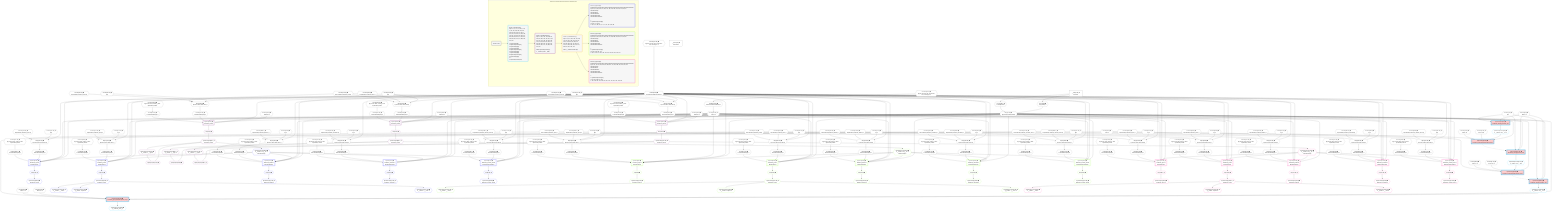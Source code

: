 %%{init: {'themeVariables': { 'fontSize': '12px'}}}%%
graph TD
    classDef path fill:#eee,stroke:#000,color:#000
    classDef plan fill:#fff,stroke-width:1px,color:#000
    classDef itemplan fill:#fff,stroke-width:2px,color:#000
    classDef unbatchedplan fill:#dff,stroke-width:1px,color:#000
    classDef sideeffectplan fill:#fcc,stroke-width:2px,color:#000
    classDef bucket fill:#f6f6f6,color:#000,stroke-width:2px,text-align:left


    %% plan dependencies
    Object160{{"Object[160∈0] ➊<br />ᐸ{reverse,orders,alias,codec}ᐳ"}}:::plan
    Lambda152{{"Lambda[152∈0] ➊<br />ᐸcalculateShouldReverseOrderᐳ"}}:::plan
    Constant157{{"Constant[157∈0] ➊<br />ᐸ[]ᐳ"}}:::plan
    Constant158{{"Constant[158∈0] ➊<br />ᐸsql.identifier(”relational_topics”)ᐳ"}}:::plan
    Constant159{{"Constant[159∈0] ➊<br />ᐸRecordCodec(relational_topics)ᐳ"}}:::plan
    Lambda152 & Constant157 & Constant158 & Constant159 --> Object160
    Object175{{"Object[175∈0] ➊<br />ᐸ{reverse,orders,alias,codec}ᐳ"}}:::plan
    Constant172{{"Constant[172∈0] ➊<br />ᐸ[]ᐳ"}}:::plan
    Constant173{{"Constant[173∈0] ➊<br />ᐸsql.identifier(”relational_posts”)ᐳ"}}:::plan
    Constant174{{"Constant[174∈0] ➊<br />ᐸRecordCodec(relational_posts)ᐳ"}}:::plan
    Lambda152 & Constant172 & Constant173 & Constant174 --> Object175
    Object190{{"Object[190∈0] ➊<br />ᐸ{reverse,orders,alias,codec}ᐳ"}}:::plan
    Constant187{{"Constant[187∈0] ➊<br />ᐸ[]ᐳ"}}:::plan
    Constant188{{"Constant[188∈0] ➊<br />ᐸsql.identifier(”relational_dividers”)ᐳ"}}:::plan
    Constant189{{"Constant[189∈0] ➊<br />ᐸRecordCodec(relational_dividers)ᐳ"}}:::plan
    Lambda152 & Constant187 & Constant188 & Constant189 --> Object190
    Object205{{"Object[205∈0] ➊<br />ᐸ{reverse,orders,alias,codec}ᐳ"}}:::plan
    Constant202{{"Constant[202∈0] ➊<br />ᐸ[]ᐳ"}}:::plan
    Constant203{{"Constant[203∈0] ➊<br />ᐸsql.identifier(”relational_checklists”)ᐳ"}}:::plan
    Constant204{{"Constant[204∈0] ➊<br />ᐸRecordCodec(relational_checklists)ᐳ"}}:::plan
    Lambda152 & Constant202 & Constant203 & Constant204 --> Object205
    Object220{{"Object[220∈0] ➊<br />ᐸ{reverse,orders,alias,codec}ᐳ"}}:::plan
    Constant217{{"Constant[217∈0] ➊<br />ᐸ[]ᐳ"}}:::plan
    Constant218{{"Constant[218∈0] ➊<br />ᐸsql.identifier(”relational_checklist_items”)ᐳ"}}:::plan
    Constant219{{"Constant[219∈0] ➊<br />ᐸRecordCodec(relational_checklist_items)ᐳ"}}:::plan
    Lambda152 & Constant217 & Constant218 & Constant219 --> Object220
    Object235{{"Object[235∈0] ➊<br />ᐸ{reverse,orders,alias,codec}ᐳ"}}:::plan
    Constant232{{"Constant[232∈0] ➊<br />ᐸ[]ᐳ"}}:::plan
    Constant233{{"Constant[233∈0] ➊<br />ᐸsql.identifier(”relational_items”)ᐳ"}}:::plan
    Constant234{{"Constant[234∈0] ➊<br />ᐸRecordCodec(relational_items)ᐳ"}}:::plan
    Lambda152 & Constant232 & Constant233 & Constant234 --> Object235
    Object250{{"Object[250∈0] ➊<br />ᐸ{reverse,orders,alias,codec}ᐳ"}}:::plan
    Constant247{{"Constant[247∈0] ➊<br />ᐸ[]ᐳ"}}:::plan
    Constant248{{"Constant[248∈0] ➊<br />ᐸsql.identifier(”relational_topics”)ᐳ"}}:::plan
    Lambda152 & Constant247 & Constant248 & Constant159 --> Object250
    Object265{{"Object[265∈0] ➊<br />ᐸ{reverse,orders,alias,codec}ᐳ"}}:::plan
    Constant262{{"Constant[262∈0] ➊<br />ᐸ[]ᐳ"}}:::plan
    Constant263{{"Constant[263∈0] ➊<br />ᐸsql.identifier(”relational_posts”)ᐳ"}}:::plan
    Lambda152 & Constant262 & Constant263 & Constant174 --> Object265
    Object280{{"Object[280∈0] ➊<br />ᐸ{reverse,orders,alias,codec}ᐳ"}}:::plan
    Constant277{{"Constant[277∈0] ➊<br />ᐸ[]ᐳ"}}:::plan
    Constant278{{"Constant[278∈0] ➊<br />ᐸsql.identifier(”relational_dividers”)ᐳ"}}:::plan
    Lambda152 & Constant277 & Constant278 & Constant189 --> Object280
    Object295{{"Object[295∈0] ➊<br />ᐸ{reverse,orders,alias,codec}ᐳ"}}:::plan
    Constant292{{"Constant[292∈0] ➊<br />ᐸ[]ᐳ"}}:::plan
    Constant293{{"Constant[293∈0] ➊<br />ᐸsql.identifier(”relational_checklists”)ᐳ"}}:::plan
    Lambda152 & Constant292 & Constant293 & Constant204 --> Object295
    Object310{{"Object[310∈0] ➊<br />ᐸ{reverse,orders,alias,codec}ᐳ"}}:::plan
    Constant307{{"Constant[307∈0] ➊<br />ᐸ[]ᐳ"}}:::plan
    Constant308{{"Constant[308∈0] ➊<br />ᐸsql.identifier(”relational_checklist_items”)ᐳ"}}:::plan
    Lambda152 & Constant307 & Constant308 & Constant219 --> Object310
    Object325{{"Object[325∈0] ➊<br />ᐸ{reverse,orders,alias,codec}ᐳ"}}:::plan
    Constant322{{"Constant[322∈0] ➊<br />ᐸ[]ᐳ"}}:::plan
    Constant323{{"Constant[323∈0] ➊<br />ᐸsql.identifier(”relational_items”)ᐳ"}}:::plan
    Lambda152 & Constant322 & Constant323 & Constant234 --> Object325
    Object340{{"Object[340∈0] ➊<br />ᐸ{reverse,orders,alias,codec}ᐳ"}}:::plan
    Constant337{{"Constant[337∈0] ➊<br />ᐸ[]ᐳ"}}:::plan
    Constant338{{"Constant[338∈0] ➊<br />ᐸsql.identifier(”relational_topics”)ᐳ"}}:::plan
    Lambda152 & Constant337 & Constant338 & Constant159 --> Object340
    Object355{{"Object[355∈0] ➊<br />ᐸ{reverse,orders,alias,codec}ᐳ"}}:::plan
    Constant352{{"Constant[352∈0] ➊<br />ᐸ[]ᐳ"}}:::plan
    Constant353{{"Constant[353∈0] ➊<br />ᐸsql.identifier(”relational_posts”)ᐳ"}}:::plan
    Lambda152 & Constant352 & Constant353 & Constant174 --> Object355
    Object370{{"Object[370∈0] ➊<br />ᐸ{reverse,orders,alias,codec}ᐳ"}}:::plan
    Constant367{{"Constant[367∈0] ➊<br />ᐸ[]ᐳ"}}:::plan
    Constant368{{"Constant[368∈0] ➊<br />ᐸsql.identifier(”relational_dividers”)ᐳ"}}:::plan
    Lambda152 & Constant367 & Constant368 & Constant189 --> Object370
    Object385{{"Object[385∈0] ➊<br />ᐸ{reverse,orders,alias,codec}ᐳ"}}:::plan
    Constant382{{"Constant[382∈0] ➊<br />ᐸ[]ᐳ"}}:::plan
    Constant383{{"Constant[383∈0] ➊<br />ᐸsql.identifier(”relational_checklists”)ᐳ"}}:::plan
    Lambda152 & Constant382 & Constant383 & Constant204 --> Object385
    Object400{{"Object[400∈0] ➊<br />ᐸ{reverse,orders,alias,codec}ᐳ"}}:::plan
    Constant397{{"Constant[397∈0] ➊<br />ᐸ[]ᐳ"}}:::plan
    Constant398{{"Constant[398∈0] ➊<br />ᐸsql.identifier(”relational_checklist_items”)ᐳ"}}:::plan
    Lambda152 & Constant397 & Constant398 & Constant219 --> Object400
    Object415{{"Object[415∈0] ➊<br />ᐸ{reverse,orders,alias,codec}ᐳ"}}:::plan
    Constant412{{"Constant[412∈0] ➊<br />ᐸ[]ᐳ"}}:::plan
    Constant413{{"Constant[413∈0] ➊<br />ᐸsql.identifier(”relational_items”)ᐳ"}}:::plan
    Lambda152 & Constant412 & Constant413 & Constant234 --> Object415
    Object11{{"Object[11∈0] ➊<br />ᐸ{pgSettings,withPgClient}ᐳ"}}:::plan
    Access9{{"Access[9∈0] ➊<br />ᐸ2.pgSettingsᐳ"}}:::plan
    Access10{{"Access[10∈0] ➊<br />ᐸ2.withPgClientᐳ"}}:::plan
    Access9 & Access10 --> Object11
    __Value2["__Value[2∈0] ➊<br />ᐸcontextᐳ"]:::plan
    __Value2 --> Access9
    __Value2 --> Access10
    Constant422{{"Constant[422∈0] ➊<br />ᐸ§{ first: null, last: null, cursorLower: null, cursorUpper: ᐳ"}}:::plan
    Constant422 --> Lambda152
    Lambda155{{"Lambda[155∈0] ➊<br />ᐸcalculateLimitAndOffsetSQLᐳ"}}:::plan
    Constant423{{"Constant[423∈0] ➊<br />ᐸ§{ first: null, last: null, cursorLower: null, cursorUpper: ᐳ"}}:::plan
    Constant423 --> Lambda155
    Access156{{"Access[156∈0] ➊<br />ᐸ155.0ᐳ"}}:::plan
    Lambda155 --> Access156
    Lambda161{{"Lambda[161∈0] ➊<br />ᐸcalculateOrderBySQLᐳ"}}:::plan
    Object160 --> Lambda161
    Lambda166{{"Lambda[166∈0] ➊<br />ᐸcalculateOrderBySQLᐳ"}}:::plan
    Constant427{{"Constant[427∈0] ➊<br />ᐸ§{ reverse: false, orders: [], alias: sql.identifier(”relatiᐳ"}}:::plan
    Constant427 --> Lambda166
    Lambda176{{"Lambda[176∈0] ➊<br />ᐸcalculateOrderBySQLᐳ"}}:::plan
    Object175 --> Lambda176
    Lambda181{{"Lambda[181∈0] ➊<br />ᐸcalculateOrderBySQLᐳ"}}:::plan
    Constant428{{"Constant[428∈0] ➊<br />ᐸ§{ reverse: false, orders: [], alias: sql.identifier(”relatiᐳ"}}:::plan
    Constant428 --> Lambda181
    Lambda191{{"Lambda[191∈0] ➊<br />ᐸcalculateOrderBySQLᐳ"}}:::plan
    Object190 --> Lambda191
    Lambda196{{"Lambda[196∈0] ➊<br />ᐸcalculateOrderBySQLᐳ"}}:::plan
    Constant429{{"Constant[429∈0] ➊<br />ᐸ§{ reverse: false, orders: [], alias: sql.identifier(”relatiᐳ"}}:::plan
    Constant429 --> Lambda196
    Lambda206{{"Lambda[206∈0] ➊<br />ᐸcalculateOrderBySQLᐳ"}}:::plan
    Object205 --> Lambda206
    Lambda211{{"Lambda[211∈0] ➊<br />ᐸcalculateOrderBySQLᐳ"}}:::plan
    Constant430{{"Constant[430∈0] ➊<br />ᐸ§{ reverse: false, orders: [], alias: sql.identifier(”relatiᐳ"}}:::plan
    Constant430 --> Lambda211
    Lambda221{{"Lambda[221∈0] ➊<br />ᐸcalculateOrderBySQLᐳ"}}:::plan
    Object220 --> Lambda221
    Lambda226{{"Lambda[226∈0] ➊<br />ᐸcalculateOrderBySQLᐳ"}}:::plan
    Constant431{{"Constant[431∈0] ➊<br />ᐸ§{ reverse: false, orders: [], alias: sql.identifier(”relatiᐳ"}}:::plan
    Constant431 --> Lambda226
    Lambda236{{"Lambda[236∈0] ➊<br />ᐸcalculateOrderBySQLᐳ"}}:::plan
    Object235 --> Lambda236
    Lambda241{{"Lambda[241∈0] ➊<br />ᐸcalculateOrderBySQLᐳ"}}:::plan
    Constant432{{"Constant[432∈0] ➊<br />ᐸ§{ reverse: false, orders: [], alias: sql.identifier(”relatiᐳ"}}:::plan
    Constant432 --> Lambda241
    Lambda251{{"Lambda[251∈0] ➊<br />ᐸcalculateOrderBySQLᐳ"}}:::plan
    Object250 --> Lambda251
    Lambda256{{"Lambda[256∈0] ➊<br />ᐸcalculateOrderBySQLᐳ"}}:::plan
    Constant433{{"Constant[433∈0] ➊<br />ᐸ§{ reverse: false, orders: [], alias: sql.identifier(”relatiᐳ"}}:::plan
    Constant433 --> Lambda256
    Lambda266{{"Lambda[266∈0] ➊<br />ᐸcalculateOrderBySQLᐳ"}}:::plan
    Object265 --> Lambda266
    Lambda271{{"Lambda[271∈0] ➊<br />ᐸcalculateOrderBySQLᐳ"}}:::plan
    Constant434{{"Constant[434∈0] ➊<br />ᐸ§{ reverse: false, orders: [], alias: sql.identifier(”relatiᐳ"}}:::plan
    Constant434 --> Lambda271
    Lambda281{{"Lambda[281∈0] ➊<br />ᐸcalculateOrderBySQLᐳ"}}:::plan
    Object280 --> Lambda281
    Lambda286{{"Lambda[286∈0] ➊<br />ᐸcalculateOrderBySQLᐳ"}}:::plan
    Constant435{{"Constant[435∈0] ➊<br />ᐸ§{ reverse: false, orders: [], alias: sql.identifier(”relatiᐳ"}}:::plan
    Constant435 --> Lambda286
    Lambda296{{"Lambda[296∈0] ➊<br />ᐸcalculateOrderBySQLᐳ"}}:::plan
    Object295 --> Lambda296
    Lambda301{{"Lambda[301∈0] ➊<br />ᐸcalculateOrderBySQLᐳ"}}:::plan
    Constant436{{"Constant[436∈0] ➊<br />ᐸ§{ reverse: false, orders: [], alias: sql.identifier(”relatiᐳ"}}:::plan
    Constant436 --> Lambda301
    Lambda311{{"Lambda[311∈0] ➊<br />ᐸcalculateOrderBySQLᐳ"}}:::plan
    Object310 --> Lambda311
    Lambda316{{"Lambda[316∈0] ➊<br />ᐸcalculateOrderBySQLᐳ"}}:::plan
    Constant437{{"Constant[437∈0] ➊<br />ᐸ§{ reverse: false, orders: [], alias: sql.identifier(”relatiᐳ"}}:::plan
    Constant437 --> Lambda316
    Lambda326{{"Lambda[326∈0] ➊<br />ᐸcalculateOrderBySQLᐳ"}}:::plan
    Object325 --> Lambda326
    Lambda331{{"Lambda[331∈0] ➊<br />ᐸcalculateOrderBySQLᐳ"}}:::plan
    Constant438{{"Constant[438∈0] ➊<br />ᐸ§{ reverse: false, orders: [], alias: sql.identifier(”relatiᐳ"}}:::plan
    Constant438 --> Lambda331
    Lambda341{{"Lambda[341∈0] ➊<br />ᐸcalculateOrderBySQLᐳ"}}:::plan
    Object340 --> Lambda341
    Lambda346{{"Lambda[346∈0] ➊<br />ᐸcalculateOrderBySQLᐳ"}}:::plan
    Constant439{{"Constant[439∈0] ➊<br />ᐸ§{ reverse: false, orders: [], alias: sql.identifier(”relatiᐳ"}}:::plan
    Constant439 --> Lambda346
    Lambda356{{"Lambda[356∈0] ➊<br />ᐸcalculateOrderBySQLᐳ"}}:::plan
    Object355 --> Lambda356
    Lambda361{{"Lambda[361∈0] ➊<br />ᐸcalculateOrderBySQLᐳ"}}:::plan
    Constant440{{"Constant[440∈0] ➊<br />ᐸ§{ reverse: false, orders: [], alias: sql.identifier(”relatiᐳ"}}:::plan
    Constant440 --> Lambda361
    Lambda371{{"Lambda[371∈0] ➊<br />ᐸcalculateOrderBySQLᐳ"}}:::plan
    Object370 --> Lambda371
    Lambda376{{"Lambda[376∈0] ➊<br />ᐸcalculateOrderBySQLᐳ"}}:::plan
    Constant441{{"Constant[441∈0] ➊<br />ᐸ§{ reverse: false, orders: [], alias: sql.identifier(”relatiᐳ"}}:::plan
    Constant441 --> Lambda376
    Lambda386{{"Lambda[386∈0] ➊<br />ᐸcalculateOrderBySQLᐳ"}}:::plan
    Object385 --> Lambda386
    Lambda391{{"Lambda[391∈0] ➊<br />ᐸcalculateOrderBySQLᐳ"}}:::plan
    Constant442{{"Constant[442∈0] ➊<br />ᐸ§{ reverse: false, orders: [], alias: sql.identifier(”relatiᐳ"}}:::plan
    Constant442 --> Lambda391
    Lambda401{{"Lambda[401∈0] ➊<br />ᐸcalculateOrderBySQLᐳ"}}:::plan
    Object400 --> Lambda401
    Lambda406{{"Lambda[406∈0] ➊<br />ᐸcalculateOrderBySQLᐳ"}}:::plan
    Constant443{{"Constant[443∈0] ➊<br />ᐸ§{ reverse: false, orders: [], alias: sql.identifier(”relatiᐳ"}}:::plan
    Constant443 --> Lambda406
    Lambda416{{"Lambda[416∈0] ➊<br />ᐸcalculateOrderBySQLᐳ"}}:::plan
    Object415 --> Lambda416
    Lambda421{{"Lambda[421∈0] ➊<br />ᐸcalculateOrderBySQLᐳ"}}:::plan
    Constant444{{"Constant[444∈0] ➊<br />ᐸ§{ reverse: false, orders: [], alias: sql.identifier(”relatiᐳ"}}:::plan
    Constant444 --> Lambda421
    __Value4["__Value[4∈0] ➊<br />ᐸrootValueᐳ"]:::plan
    Constant6{{"Constant[6∈0] ➊<br />ᐸ'POST'ᐳ"}}:::plan
    Constant7{{"Constant[7∈0] ➊<br />ᐸ2ᐳ"}}:::plan
    Constant13{{"Constant[13∈0] ➊<br />ᐸ'Post ꖛ1'ᐳ"}}:::plan
    Constant14{{"Constant[14∈0] ➊<br />ᐸ'Desc 1'ᐳ"}}:::plan
    Constant15{{"Constant[15∈0] ➊<br />ᐸnullᐳ"}}:::plan
    Constant27{{"Constant[27∈0] ➊<br />ᐸ'Post ꖛ2'ᐳ"}}:::plan
    Constant28{{"Constant[28∈0] ➊<br />ᐸ'Desc 2'ᐳ"}}:::plan
    Constant41{{"Constant[41∈0] ➊<br />ᐸ'Post ꖛ3'ᐳ"}}:::plan
    Constant42{{"Constant[42∈0] ➊<br />ᐸ'Desc 3'ᐳ"}}:::plan
    Constant424{{"Constant[424∈0] ➊<br />ᐸ1000000ᐳ"}}:::plan
    Constant425{{"Constant[425∈0] ➊<br />ᐸ1000001ᐳ"}}:::plan
    Constant426{{"Constant[426∈0] ➊<br />ᐸ1000002ᐳ"}}:::plan
    PgInsertSingle16[["PgInsertSingle[16∈1] ➊<br />ᐸrelational_posts(id,title,description,note)ᐳ"]]:::sideeffectplan
    PgClassExpression12{{"PgClassExpression[12∈1] ➊<br />ᐸ__relation...ems__.”id”ᐳ"}}:::plan
    Object11 & PgClassExpression12 & Constant13 & Constant14 & Constant15 --> PgInsertSingle16
    PgInsertSingle30[["PgInsertSingle[30∈1] ➊<br />ᐸrelational_posts(id,title,description,note)ᐳ"]]:::sideeffectplan
    PgClassExpression26{{"PgClassExpression[26∈1] ➊<br />ᐸ__relation...ems__.”id”ᐳ"}}:::plan
    Object11 & PgClassExpression26 & Constant27 & Constant28 & Constant15 --> PgInsertSingle30
    PgInsertSingle44[["PgInsertSingle[44∈1] ➊<br />ᐸrelational_posts(id,title,description,note)ᐳ"]]:::sideeffectplan
    PgClassExpression40{{"PgClassExpression[40∈1] ➊<br />ᐸ__relation...ems__.”id”ᐳ"}}:::plan
    Object11 & PgClassExpression40 & Constant41 & Constant42 & Constant15 --> PgInsertSingle44
    PgInsertSingle8[["PgInsertSingle[8∈1] ➊<br />ᐸrelational_items(type,author_id)ᐳ"]]:::sideeffectplan
    Object11 & Constant6 & Constant7 --> PgInsertSingle8
    PgInsertSingle22[["PgInsertSingle[22∈1] ➊<br />ᐸrelational_items(type,author_id)ᐳ"]]:::sideeffectplan
    Object11 & Constant6 & Constant7 --> PgInsertSingle22
    PgInsertSingle36[["PgInsertSingle[36∈1] ➊<br />ᐸrelational_items(type,author_id)ᐳ"]]:::sideeffectplan
    Object11 & Constant6 & Constant7 --> PgInsertSingle36
    PgInsertSingle8 --> PgClassExpression12
    PgInsertSingle22 --> PgClassExpression26
    PgInsertSingle36 --> PgClassExpression40
    PgClassExpression48{{"PgClassExpression[48∈1] ➊<br />ᐸ__relational_posts__ᐳ"}}:::plan
    PgInsertSingle44 --> PgClassExpression48
    PgSelect50[["PgSelect[50∈2] ➊<br />ᐸrelational_itemsᐳ"]]:::plan
    Object11 & Constant424 & Lambda152 & Access156 & Lambda236 & Lambda241 --> PgSelect50
    PgSelect85[["PgSelect[85∈2] ➊<br />ᐸrelational_itemsᐳ"]]:::plan
    Object11 & Constant425 & Lambda152 & Access156 & Lambda326 & Lambda331 --> PgSelect85
    PgSelect118[["PgSelect[118∈2] ➊<br />ᐸrelational_itemsᐳ"]]:::plan
    Object11 & Constant426 & Lambda152 & Access156 & Lambda416 & Lambda421 --> PgSelect118
    PgPolymorphic57{{"PgPolymorphic[57∈2] ➊"}}:::plan
    PgSelectSingle55{{"PgSelectSingle[55∈2] ➊<br />ᐸrelational_itemsᐳ"}}:::plan
    PgClassExpression56{{"PgClassExpression[56∈2] ➊<br />ᐸ__relation...s__.”type”ᐳ"}}:::plan
    PgSelectSingle55 & PgClassExpression56 --> PgPolymorphic57
    PgPolymorphic90{{"PgPolymorphic[90∈2] ➊"}}:::plan
    PgSelectSingle88{{"PgSelectSingle[88∈2] ➊<br />ᐸrelational_itemsᐳ"}}:::plan
    PgClassExpression89{{"PgClassExpression[89∈2] ➊<br />ᐸ__relation...s__.”type”ᐳ"}}:::plan
    PgSelectSingle88 & PgClassExpression89 --> PgPolymorphic90
    PgPolymorphic123{{"PgPolymorphic[123∈2] ➊"}}:::plan
    PgSelectSingle121{{"PgSelectSingle[121∈2] ➊<br />ᐸrelational_itemsᐳ"}}:::plan
    PgClassExpression122{{"PgClassExpression[122∈2] ➊<br />ᐸ__relation...s__.”type”ᐳ"}}:::plan
    PgSelectSingle121 & PgClassExpression122 --> PgPolymorphic123
    First54{{"First[54∈2] ➊"}}:::plan
    PgSelect50 --> First54
    First54 --> PgSelectSingle55
    PgSelectSingle55 --> PgClassExpression56
    First87{{"First[87∈2] ➊"}}:::plan
    PgSelect85 --> First87
    First87 --> PgSelectSingle88
    PgSelectSingle88 --> PgClassExpression89
    First120{{"First[120∈2] ➊"}}:::plan
    PgSelect118 --> First120
    First120 --> PgSelectSingle121
    PgSelectSingle121 --> PgClassExpression122
    PgSelect59[["PgSelect[59∈4] ➊<br />ᐸrelational_topicsᐳ<br />ᐳRelationalTopic"]]:::plan
    PgClassExpression58{{"PgClassExpression[58∈4] ➊<br />ᐸ__relation...ems__.”id”ᐳ<br />ᐳRelationalTopic"}}:::plan
    Object11 & PgClassExpression58 & Lambda152 & Access156 & Lambda161 & Lambda166 --> PgSelect59
    PgSelect65[["PgSelect[65∈4] ➊<br />ᐸrelational_postsᐳ<br />ᐳRelationalPost"]]:::plan
    Object11 & PgClassExpression58 & Lambda152 & Access156 & Lambda176 & Lambda181 --> PgSelect65
    PgSelect72[["PgSelect[72∈4] ➊<br />ᐸrelational_dividersᐳ<br />ᐳRelationalDivider"]]:::plan
    Object11 & PgClassExpression58 & Lambda152 & Access156 & Lambda191 & Lambda196 --> PgSelect72
    PgSelect76[["PgSelect[76∈4] ➊<br />ᐸrelational_checklistsᐳ<br />ᐳRelationalChecklist"]]:::plan
    Object11 & PgClassExpression58 & Lambda152 & Access156 & Lambda206 & Lambda211 --> PgSelect76
    PgSelect80[["PgSelect[80∈4] ➊<br />ᐸrelational_checklist_itemsᐳ<br />ᐳRelationalChecklistItem"]]:::plan
    Object11 & PgClassExpression58 & Lambda152 & Access156 & Lambda221 & Lambda226 --> PgSelect80
    PgSelectSingle55 --> PgClassExpression58
    First63{{"First[63∈4] ➊"}}:::plan
    PgSelect59 --> First63
    PgSelectSingle64{{"PgSelectSingle[64∈4] ➊<br />ᐸrelational_topicsᐳ"}}:::plan
    First63 --> PgSelectSingle64
    First67{{"First[67∈4] ➊"}}:::plan
    PgSelect65 --> First67
    PgSelectSingle68{{"PgSelectSingle[68∈4] ➊<br />ᐸrelational_postsᐳ"}}:::plan
    First67 --> PgSelectSingle68
    PgClassExpression69{{"PgClassExpression[69∈4] ➊<br />ᐸ__relation...__.”title”ᐳ"}}:::plan
    PgSelectSingle68 --> PgClassExpression69
    PgClassExpression70{{"PgClassExpression[70∈4] ➊<br />ᐸ__relation...scription”ᐳ"}}:::plan
    PgSelectSingle68 --> PgClassExpression70
    PgClassExpression71{{"PgClassExpression[71∈4] ➊<br />ᐸ__relation...s__.”note”ᐳ"}}:::plan
    PgSelectSingle68 --> PgClassExpression71
    First74{{"First[74∈4] ➊"}}:::plan
    PgSelect72 --> First74
    PgSelectSingle75{{"PgSelectSingle[75∈4] ➊<br />ᐸrelational_dividersᐳ"}}:::plan
    First74 --> PgSelectSingle75
    First78{{"First[78∈4] ➊"}}:::plan
    PgSelect76 --> First78
    PgSelectSingle79{{"PgSelectSingle[79∈4] ➊<br />ᐸrelational_checklistsᐳ"}}:::plan
    First78 --> PgSelectSingle79
    First82{{"First[82∈4] ➊"}}:::plan
    PgSelect80 --> First82
    PgSelectSingle83{{"PgSelectSingle[83∈4] ➊<br />ᐸrelational_checklist_itemsᐳ"}}:::plan
    First82 --> PgSelectSingle83
    PgSelect92[["PgSelect[92∈5] ➊<br />ᐸrelational_topicsᐳ<br />ᐳRelationalTopic"]]:::plan
    PgClassExpression91{{"PgClassExpression[91∈5] ➊<br />ᐸ__relation...ems__.”id”ᐳ<br />ᐳRelationalTopic"}}:::plan
    Object11 & PgClassExpression91 & Lambda152 & Access156 & Lambda251 & Lambda256 --> PgSelect92
    PgSelect98[["PgSelect[98∈5] ➊<br />ᐸrelational_postsᐳ<br />ᐳRelationalPost"]]:::plan
    Object11 & PgClassExpression91 & Lambda152 & Access156 & Lambda266 & Lambda271 --> PgSelect98
    PgSelect105[["PgSelect[105∈5] ➊<br />ᐸrelational_dividersᐳ<br />ᐳRelationalDivider"]]:::plan
    Object11 & PgClassExpression91 & Lambda152 & Access156 & Lambda281 & Lambda286 --> PgSelect105
    PgSelect109[["PgSelect[109∈5] ➊<br />ᐸrelational_checklistsᐳ<br />ᐳRelationalChecklist"]]:::plan
    Object11 & PgClassExpression91 & Lambda152 & Access156 & Lambda296 & Lambda301 --> PgSelect109
    PgSelect113[["PgSelect[113∈5] ➊<br />ᐸrelational_checklist_itemsᐳ<br />ᐳRelationalChecklistItem"]]:::plan
    Object11 & PgClassExpression91 & Lambda152 & Access156 & Lambda311 & Lambda316 --> PgSelect113
    PgSelectSingle88 --> PgClassExpression91
    First96{{"First[96∈5] ➊"}}:::plan
    PgSelect92 --> First96
    PgSelectSingle97{{"PgSelectSingle[97∈5] ➊<br />ᐸrelational_topicsᐳ"}}:::plan
    First96 --> PgSelectSingle97
    First100{{"First[100∈5] ➊"}}:::plan
    PgSelect98 --> First100
    PgSelectSingle101{{"PgSelectSingle[101∈5] ➊<br />ᐸrelational_postsᐳ"}}:::plan
    First100 --> PgSelectSingle101
    PgClassExpression102{{"PgClassExpression[102∈5] ➊<br />ᐸ__relation...__.”title”ᐳ"}}:::plan
    PgSelectSingle101 --> PgClassExpression102
    PgClassExpression103{{"PgClassExpression[103∈5] ➊<br />ᐸ__relation...scription”ᐳ"}}:::plan
    PgSelectSingle101 --> PgClassExpression103
    PgClassExpression104{{"PgClassExpression[104∈5] ➊<br />ᐸ__relation...s__.”note”ᐳ"}}:::plan
    PgSelectSingle101 --> PgClassExpression104
    First107{{"First[107∈5] ➊"}}:::plan
    PgSelect105 --> First107
    PgSelectSingle108{{"PgSelectSingle[108∈5] ➊<br />ᐸrelational_dividersᐳ"}}:::plan
    First107 --> PgSelectSingle108
    First111{{"First[111∈5] ➊"}}:::plan
    PgSelect109 --> First111
    PgSelectSingle112{{"PgSelectSingle[112∈5] ➊<br />ᐸrelational_checklistsᐳ"}}:::plan
    First111 --> PgSelectSingle112
    First115{{"First[115∈5] ➊"}}:::plan
    PgSelect113 --> First115
    PgSelectSingle116{{"PgSelectSingle[116∈5] ➊<br />ᐸrelational_checklist_itemsᐳ"}}:::plan
    First115 --> PgSelectSingle116
    PgSelect125[["PgSelect[125∈6] ➊<br />ᐸrelational_topicsᐳ<br />ᐳRelationalTopic"]]:::plan
    PgClassExpression124{{"PgClassExpression[124∈6] ➊<br />ᐸ__relation...ems__.”id”ᐳ<br />ᐳRelationalTopic"}}:::plan
    Object11 & PgClassExpression124 & Lambda152 & Access156 & Lambda341 & Lambda346 --> PgSelect125
    PgSelect131[["PgSelect[131∈6] ➊<br />ᐸrelational_postsᐳ<br />ᐳRelationalPost"]]:::plan
    Object11 & PgClassExpression124 & Lambda152 & Access156 & Lambda356 & Lambda361 --> PgSelect131
    PgSelect138[["PgSelect[138∈6] ➊<br />ᐸrelational_dividersᐳ<br />ᐳRelationalDivider"]]:::plan
    Object11 & PgClassExpression124 & Lambda152 & Access156 & Lambda371 & Lambda376 --> PgSelect138
    PgSelect142[["PgSelect[142∈6] ➊<br />ᐸrelational_checklistsᐳ<br />ᐳRelationalChecklist"]]:::plan
    Object11 & PgClassExpression124 & Lambda152 & Access156 & Lambda386 & Lambda391 --> PgSelect142
    PgSelect146[["PgSelect[146∈6] ➊<br />ᐸrelational_checklist_itemsᐳ<br />ᐳRelationalChecklistItem"]]:::plan
    Object11 & PgClassExpression124 & Lambda152 & Access156 & Lambda401 & Lambda406 --> PgSelect146
    PgSelectSingle121 --> PgClassExpression124
    First129{{"First[129∈6] ➊"}}:::plan
    PgSelect125 --> First129
    PgSelectSingle130{{"PgSelectSingle[130∈6] ➊<br />ᐸrelational_topicsᐳ"}}:::plan
    First129 --> PgSelectSingle130
    First133{{"First[133∈6] ➊"}}:::plan
    PgSelect131 --> First133
    PgSelectSingle134{{"PgSelectSingle[134∈6] ➊<br />ᐸrelational_postsᐳ"}}:::plan
    First133 --> PgSelectSingle134
    PgClassExpression135{{"PgClassExpression[135∈6] ➊<br />ᐸ__relation...__.”title”ᐳ"}}:::plan
    PgSelectSingle134 --> PgClassExpression135
    PgClassExpression136{{"PgClassExpression[136∈6] ➊<br />ᐸ__relation...scription”ᐳ"}}:::plan
    PgSelectSingle134 --> PgClassExpression136
    PgClassExpression137{{"PgClassExpression[137∈6] ➊<br />ᐸ__relation...s__.”note”ᐳ"}}:::plan
    PgSelectSingle134 --> PgClassExpression137
    First140{{"First[140∈6] ➊"}}:::plan
    PgSelect138 --> First140
    PgSelectSingle141{{"PgSelectSingle[141∈6] ➊<br />ᐸrelational_dividersᐳ"}}:::plan
    First140 --> PgSelectSingle141
    First144{{"First[144∈6] ➊"}}:::plan
    PgSelect142 --> First144
    PgSelectSingle145{{"PgSelectSingle[145∈6] ➊<br />ᐸrelational_checklistsᐳ"}}:::plan
    First144 --> PgSelectSingle145
    First148{{"First[148∈6] ➊"}}:::plan
    PgSelect146 --> First148
    PgSelectSingle149{{"PgSelectSingle[149∈6] ➊<br />ᐸrelational_checklist_itemsᐳ"}}:::plan
    First148 --> PgSelectSingle149

    %% define steps

    %% implicit side effects
    PgInsertSingle16 -.-o PgInsertSingle22
    PgInsertSingle30 -.-o PgInsertSingle36

    subgraph "Buckets for mutations/basics/create-three-relational-posts"
    Bucket0("Bucket 0 (root)"):::bucket
    classDef bucket0 stroke:#696969
    class Bucket0,__Value2,__Value4,Constant6,Constant7,Access9,Access10,Object11,Constant13,Constant14,Constant15,Constant27,Constant28,Constant41,Constant42,Lambda152,Lambda155,Access156,Constant157,Constant158,Constant159,Object160,Lambda161,Lambda166,Constant172,Constant173,Constant174,Object175,Lambda176,Lambda181,Constant187,Constant188,Constant189,Object190,Lambda191,Lambda196,Constant202,Constant203,Constant204,Object205,Lambda206,Lambda211,Constant217,Constant218,Constant219,Object220,Lambda221,Lambda226,Constant232,Constant233,Constant234,Object235,Lambda236,Lambda241,Constant247,Constant248,Object250,Lambda251,Lambda256,Constant262,Constant263,Object265,Lambda266,Lambda271,Constant277,Constant278,Object280,Lambda281,Lambda286,Constant292,Constant293,Object295,Lambda296,Lambda301,Constant307,Constant308,Object310,Lambda311,Lambda316,Constant322,Constant323,Object325,Lambda326,Lambda331,Constant337,Constant338,Object340,Lambda341,Lambda346,Constant352,Constant353,Object355,Lambda356,Lambda361,Constant367,Constant368,Object370,Lambda371,Lambda376,Constant382,Constant383,Object385,Lambda386,Lambda391,Constant397,Constant398,Object400,Lambda401,Lambda406,Constant412,Constant413,Object415,Lambda416,Lambda421,Constant422,Constant423,Constant424,Constant425,Constant426,Constant427,Constant428,Constant429,Constant430,Constant431,Constant432,Constant433,Constant434,Constant435,Constant436,Constant437,Constant438,Constant439,Constant440,Constant441,Constant442,Constant443,Constant444 bucket0
    Bucket1("Bucket 1 (mutationField)<br />Deps: 11, 6, 7, 13, 14, 15, 27, 28, 41, 42, 424, 152, 156, 236, 241, 425, 326, 331, 426, 416, 421, 4, 161, 166, 176, 181, 191, 196, 206, 211, 221, 226, 251, 256, 266, 271, 281, 286, 296, 301, 311, 316, 341, 346, 356, 361, 371, 376, 386, 391, 401, 406<br /><br />1: PgInsertSingle[8]<br />2: PgClassExpression[12]<br />3: PgInsertSingle[16]<br />4: PgInsertSingle[22]<br />5: PgClassExpression[26]<br />6: PgInsertSingle[30]<br />7: PgInsertSingle[36]<br />8: PgClassExpression[40]<br />9: PgInsertSingle[44]<br />10: <br />ᐳ: PgClassExpression[48]"):::bucket
    classDef bucket1 stroke:#00bfff
    class Bucket1,PgInsertSingle8,PgClassExpression12,PgInsertSingle16,PgInsertSingle22,PgClassExpression26,PgInsertSingle30,PgInsertSingle36,PgClassExpression40,PgInsertSingle44,PgClassExpression48 bucket1
    Bucket2("Bucket 2 (nullableBoundary)<br />Deps: 11, 424, 152, 156, 236, 241, 425, 326, 331, 426, 416, 421, 48, 4, 161, 166, 176, 181, 191, 196, 206, 211, 221, 226, 251, 256, 266, 271, 281, 286, 296, 301, 311, 316, 341, 346, 356, 361, 371, 376, 386, 391, 401, 406<br /><br />ROOT PgClassExpression{1}ᐸ__relational_posts__ᐳ[48]"):::bucket
    classDef bucket2 stroke:#7f007f
    class Bucket2,PgSelect50,First54,PgSelectSingle55,PgClassExpression56,PgPolymorphic57,PgSelect85,First87,PgSelectSingle88,PgClassExpression89,PgPolymorphic90,PgSelect118,First120,PgSelectSingle121,PgClassExpression122,PgPolymorphic123 bucket2
    Bucket3("Bucket 3 (nullableBoundary)<br />Deps: 4, 55, 11, 152, 156, 161, 166, 176, 181, 191, 196, 206, 211, 221, 226, 57, 88, 251, 256, 266, 271, 281, 286, 296, 301, 311, 316, 90, 121, 341, 346, 356, 361, 371, 376, 386, 391, 401, 406, 123<br /><br />ROOT __ValueᐸrootValueᐳ[4]"):::bucket
    classDef bucket3 stroke:#ffa500
    class Bucket3 bucket3
    Bucket4("Bucket 4 (polymorphic)<br />RelationalTopic,RelationalPost,RelationalDivider,RelationalChecklist,RelationalChecklistItem<br />Deps: 55, 11, 152, 156, 161, 166, 176, 181, 191, 196, 206, 211, 221, 226, 57<br />ᐳRelationalTopic<br />ᐳRelationalPost<br />ᐳRelationalDivider<br />ᐳRelationalChecklist<br />ᐳRelationalChecklistItem<br /><br />1: <br />ᐳ: PgClassExpression[58]<br />2: 59, 65, 72, 76, 80<br />ᐳ: 63, 64, 67, 68, 69, 70, 71, 74, 75, 78, 79, 82, 83"):::bucket
    classDef bucket4 stroke:#0000ff
    class Bucket4,PgClassExpression58,PgSelect59,First63,PgSelectSingle64,PgSelect65,First67,PgSelectSingle68,PgClassExpression69,PgClassExpression70,PgClassExpression71,PgSelect72,First74,PgSelectSingle75,PgSelect76,First78,PgSelectSingle79,PgSelect80,First82,PgSelectSingle83 bucket4
    Bucket5("Bucket 5 (polymorphic)<br />RelationalTopic,RelationalPost,RelationalDivider,RelationalChecklist,RelationalChecklistItem<br />Deps: 88, 11, 152, 156, 251, 256, 266, 271, 281, 286, 296, 301, 311, 316, 90<br />ᐳRelationalTopic<br />ᐳRelationalPost<br />ᐳRelationalDivider<br />ᐳRelationalChecklist<br />ᐳRelationalChecklistItem<br /><br />1: <br />ᐳ: PgClassExpression[91]<br />2: 92, 98, 105, 109, 113<br />ᐳ: 96, 97, 100, 101, 102, 103, 104, 107, 108, 111, 112, 115, 116"):::bucket
    classDef bucket5 stroke:#7fff00
    class Bucket5,PgClassExpression91,PgSelect92,First96,PgSelectSingle97,PgSelect98,First100,PgSelectSingle101,PgClassExpression102,PgClassExpression103,PgClassExpression104,PgSelect105,First107,PgSelectSingle108,PgSelect109,First111,PgSelectSingle112,PgSelect113,First115,PgSelectSingle116 bucket5
    Bucket6("Bucket 6 (polymorphic)<br />RelationalTopic,RelationalPost,RelationalDivider,RelationalChecklist,RelationalChecklistItem<br />Deps: 121, 11, 152, 156, 341, 346, 356, 361, 371, 376, 386, 391, 401, 406, 123<br />ᐳRelationalTopic<br />ᐳRelationalPost<br />ᐳRelationalDivider<br />ᐳRelationalChecklist<br />ᐳRelationalChecklistItem<br /><br />1: <br />ᐳ: PgClassExpression[124]<br />2: 125, 131, 138, 142, 146<br />ᐳ: 129, 130, 133, 134, 135, 136, 137, 140, 141, 144, 145, 148, 149"):::bucket
    classDef bucket6 stroke:#ff1493
    class Bucket6,PgClassExpression124,PgSelect125,First129,PgSelectSingle130,PgSelect131,First133,PgSelectSingle134,PgClassExpression135,PgClassExpression136,PgClassExpression137,PgSelect138,First140,PgSelectSingle141,PgSelect142,First144,PgSelectSingle145,PgSelect146,First148,PgSelectSingle149 bucket6
    Bucket0 --> Bucket1
    Bucket1 --> Bucket2
    Bucket2 --> Bucket3
    Bucket3 --> Bucket4 & Bucket5 & Bucket6
    end